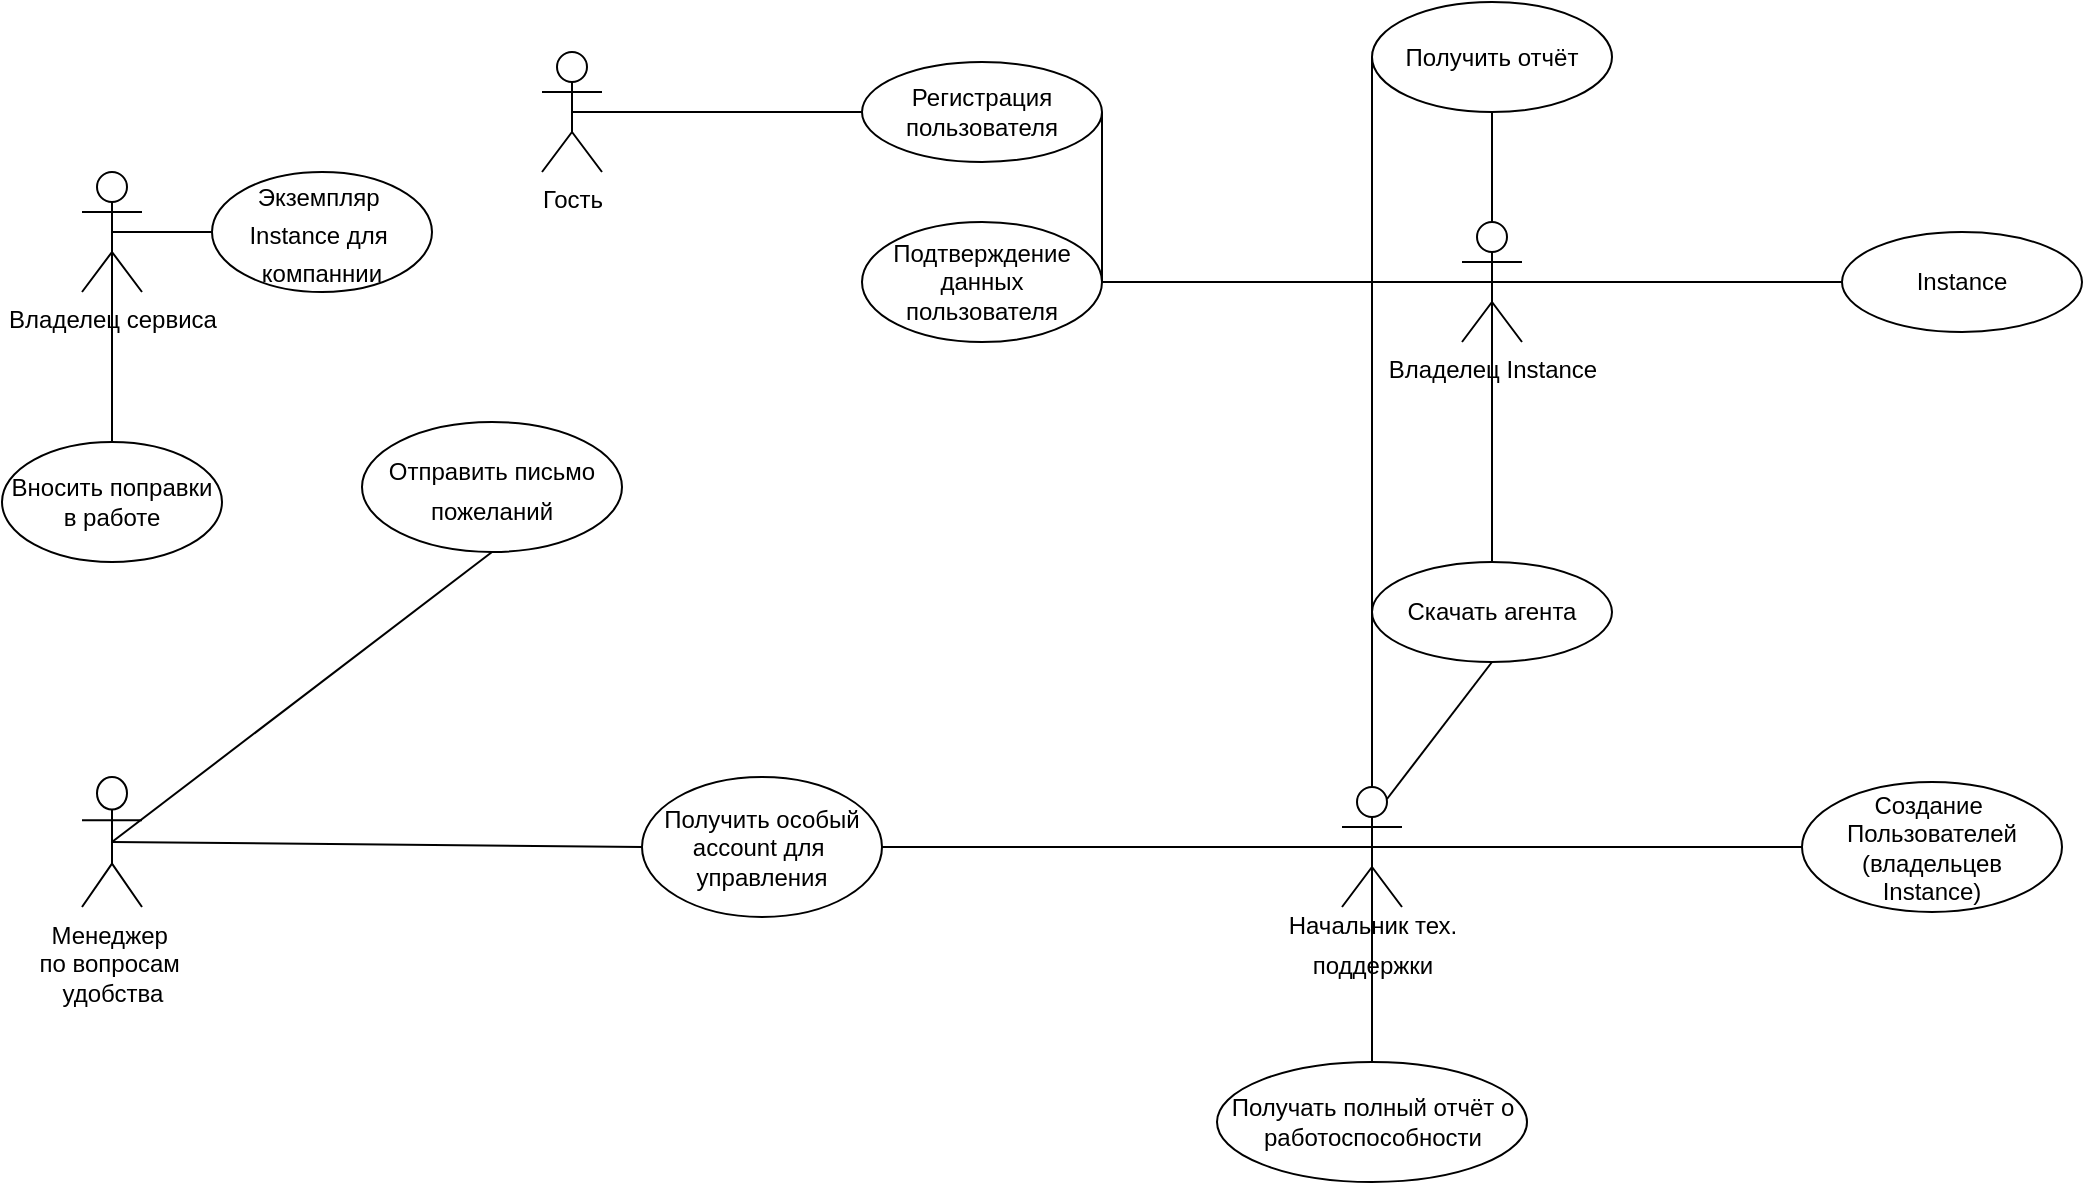 <mxfile version="20.7.4" type="device"><diagram name="Page-1" id="58cdce13-f638-feb5-8d6f-7d28b1aa9fa0"><mxGraphModel dx="1300" dy="1577" grid="1" gridSize="10" guides="1" tooltips="1" connect="1" arrows="1" fold="1" page="1" pageScale="1" pageWidth="1100" pageHeight="850" background="none" math="0" shadow="0"><root><mxCell id="0"/><mxCell id="1" parent="0"/><mxCell id="0CcD9qpglvXBouMYWN6T-1" value="Гость&lt;br&gt;" style="shape=umlActor;verticalLabelPosition=bottom;verticalAlign=top;html=1;outlineConnect=0;" parent="1" vertex="1"><mxGeometry x="270" y="5" width="30" height="60" as="geometry"/></mxCell><mxCell id="0CcD9qpglvXBouMYWN6T-4" value="Регистрация пользователя" style="ellipse;whiteSpace=wrap;html=1;" parent="1" vertex="1"><mxGeometry x="430" y="10" width="120" height="50" as="geometry"/></mxCell><mxCell id="0CcD9qpglvXBouMYWN6T-13" value="Подтверждение данных пользователя" style="ellipse;whiteSpace=wrap;html=1;" parent="1" vertex="1"><mxGeometry x="430" y="90" width="120" height="60" as="geometry"/></mxCell><mxCell id="0CcD9qpglvXBouMYWN6T-14" value="Владелец Instance" style="shape=umlActor;verticalLabelPosition=bottom;verticalAlign=top;html=1;outlineConnect=0;" parent="1" vertex="1"><mxGeometry x="730" y="90" width="30" height="60" as="geometry"/></mxCell><mxCell id="0CcD9qpglvXBouMYWN6T-16" value="Скачать агента" style="ellipse;whiteSpace=wrap;html=1;" parent="1" vertex="1"><mxGeometry x="685" y="260" width="120" height="50" as="geometry"/></mxCell><mxCell id="0CcD9qpglvXBouMYWN6T-17" value="Получить отчёт" style="ellipse;whiteSpace=wrap;html=1;" parent="1" vertex="1"><mxGeometry x="685" y="-20" width="120" height="55" as="geometry"/></mxCell><mxCell id="0CcD9qpglvXBouMYWN6T-19" value="&amp;nbsp;" style="shape=umlActor;verticalLabelPosition=bottom;verticalAlign=top;html=1;outlineConnect=0;" parent="1" vertex="1"><mxGeometry x="670" y="372.5" width="30" height="60" as="geometry"/></mxCell><mxCell id="0CcD9qpglvXBouMYWN6T-25" value="Получать полный отчёт о работоспособности" style="ellipse;whiteSpace=wrap;html=1;" parent="1" vertex="1"><mxGeometry x="607.5" y="510" width="155" height="60" as="geometry"/></mxCell><mxCell id="0CcD9qpglvXBouMYWN6T-32" value="Менеджер&amp;nbsp;&lt;br&gt;по вопросам&amp;nbsp;&lt;br&gt;удобства" style="shape=umlActor;verticalLabelPosition=bottom;verticalAlign=top;html=1;outlineConnect=0;" parent="1" vertex="1"><mxGeometry x="40" y="367.5" width="30" height="65" as="geometry"/></mxCell><mxCell id="Im1nea3tPJ0QyFztuWbo-9" value="" style="endArrow=none;html=1;rounded=0;exitX=0.5;exitY=0.5;exitDx=0;exitDy=0;exitPerimeter=0;" parent="1" source="0CcD9qpglvXBouMYWN6T-14" edge="1"><mxGeometry width="50" height="50" relative="1" as="geometry"><mxPoint x="402.5" y="230" as="sourcePoint"/><mxPoint x="550" y="120" as="targetPoint"/></mxGeometry></mxCell><mxCell id="Im1nea3tPJ0QyFztuWbo-18" value="Владелец сервиса" style="shape=umlActor;verticalLabelPosition=bottom;verticalAlign=top;html=1;outlineConnect=0;" parent="1" vertex="1"><mxGeometry x="40" y="65" width="30" height="60" as="geometry"/></mxCell><mxCell id="I_oqALsNon7Ok6uF53gJ-5" value="&lt;span style=&quot;font-size: 12px;&quot;&gt;Отправить письмо пожеланий&lt;/span&gt;" style="ellipse;whiteSpace=wrap;html=1;fontSize=16;" parent="1" vertex="1"><mxGeometry x="180" y="190" width="130" height="65" as="geometry"/></mxCell><mxCell id="I_oqALsNon7Ok6uF53gJ-9" value="&lt;span style=&quot;font-size: 12px;&quot;&gt;Начальник тех.&lt;br&gt;поддержки&lt;br&gt;&lt;/span&gt;" style="text;html=1;align=center;verticalAlign=middle;resizable=0;points=[];autosize=1;strokeColor=none;fillColor=none;fontSize=16;" parent="1" vertex="1"><mxGeometry x="630" y="425" width="110" height="50" as="geometry"/></mxCell><mxCell id="I_oqALsNon7Ok6uF53gJ-15" value="Создание&amp;nbsp;&lt;br&gt;Пользователей&lt;br&gt;(владельцев&lt;br&gt;Instance)" style="ellipse;whiteSpace=wrap;html=1;" parent="1" vertex="1"><mxGeometry x="900" y="370" width="130" height="65" as="geometry"/></mxCell><mxCell id="I_oqALsNon7Ok6uF53gJ-17" value="&lt;span style=&quot;font-size: 12px;&quot;&gt;Экземпляр&amp;nbsp;&lt;br&gt;Instance для&amp;nbsp;&lt;br&gt;компаннии&lt;br&gt;&lt;/span&gt;" style="ellipse;whiteSpace=wrap;html=1;fontSize=16;" parent="1" vertex="1"><mxGeometry x="105" y="65" width="110" height="60" as="geometry"/></mxCell><mxCell id="I_oqALsNon7Ok6uF53gJ-26" value="Получить особый&lt;br&gt;account для&amp;nbsp;&lt;br&gt;управления" style="ellipse;whiteSpace=wrap;html=1;" parent="1" vertex="1"><mxGeometry x="320" y="367.5" width="120" height="70" as="geometry"/></mxCell><mxCell id="I_oqALsNon7Ok6uF53gJ-29" value="Instance" style="ellipse;whiteSpace=wrap;html=1;" parent="1" vertex="1"><mxGeometry x="920" y="95" width="120" height="50" as="geometry"/></mxCell><mxCell id="l7E3ETzKWz9fgXn831V7-7" value="Вносить поправки&lt;br&gt;в работе" style="ellipse;whiteSpace=wrap;html=1;" parent="1" vertex="1"><mxGeometry y="200" width="110" height="60" as="geometry"/></mxCell><mxCell id="6FdmNncs42urMTk26jaf-2" value="" style="endArrow=none;html=1;rounded=0;exitX=0.5;exitY=0.5;exitDx=0;exitDy=0;exitPerimeter=0;entryX=0;entryY=0.5;entryDx=0;entryDy=0;" edge="1" parent="1" source="Im1nea3tPJ0QyFztuWbo-18" target="I_oqALsNon7Ok6uF53gJ-17"><mxGeometry width="50" height="50" relative="1" as="geometry"><mxPoint x="440" y="260" as="sourcePoint"/><mxPoint x="490" y="210" as="targetPoint"/></mxGeometry></mxCell><mxCell id="6FdmNncs42urMTk26jaf-3" value="" style="endArrow=none;html=1;rounded=0;exitX=0.5;exitY=0.5;exitDx=0;exitDy=0;exitPerimeter=0;entryX=0;entryY=0.5;entryDx=0;entryDy=0;" edge="1" parent="1" source="0CcD9qpglvXBouMYWN6T-1" target="0CcD9qpglvXBouMYWN6T-4"><mxGeometry width="50" height="50" relative="1" as="geometry"><mxPoint x="440" y="260" as="sourcePoint"/><mxPoint x="490" y="210" as="targetPoint"/></mxGeometry></mxCell><mxCell id="6FdmNncs42urMTk26jaf-4" value="" style="endArrow=none;html=1;rounded=0;exitX=1;exitY=0.5;exitDx=0;exitDy=0;entryX=1;entryY=0.5;entryDx=0;entryDy=0;" edge="1" parent="1" source="0CcD9qpglvXBouMYWN6T-4" target="0CcD9qpglvXBouMYWN6T-13"><mxGeometry width="50" height="50" relative="1" as="geometry"><mxPoint x="440" y="260" as="sourcePoint"/><mxPoint x="490" y="210" as="targetPoint"/></mxGeometry></mxCell><mxCell id="6FdmNncs42urMTk26jaf-5" value="" style="endArrow=none;html=1;rounded=0;exitX=0.5;exitY=0;exitDx=0;exitDy=0;exitPerimeter=0;entryX=0;entryY=0.5;entryDx=0;entryDy=0;" edge="1" parent="1" source="0CcD9qpglvXBouMYWN6T-19" target="0CcD9qpglvXBouMYWN6T-17"><mxGeometry width="50" height="50" relative="1" as="geometry"><mxPoint x="690" y="370" as="sourcePoint"/><mxPoint x="490" y="210" as="targetPoint"/></mxGeometry></mxCell><mxCell id="6FdmNncs42urMTk26jaf-6" value="" style="endArrow=none;html=1;rounded=0;entryX=0.5;entryY=1;entryDx=0;entryDy=0;exitX=0.75;exitY=0.1;exitDx=0;exitDy=0;exitPerimeter=0;" edge="1" parent="1" source="0CcD9qpglvXBouMYWN6T-19" target="0CcD9qpglvXBouMYWN6T-16"><mxGeometry width="50" height="50" relative="1" as="geometry"><mxPoint x="745" y="380" as="sourcePoint"/><mxPoint x="490" y="210" as="targetPoint"/></mxGeometry></mxCell><mxCell id="6FdmNncs42urMTk26jaf-9" value="" style="endArrow=none;html=1;rounded=0;entryX=0.5;entryY=1;entryDx=0;entryDy=0;exitX=0.5;exitY=0;exitDx=0;exitDy=0;exitPerimeter=0;" edge="1" parent="1" source="0CcD9qpglvXBouMYWN6T-14" target="0CcD9qpglvXBouMYWN6T-17"><mxGeometry width="50" height="50" relative="1" as="geometry"><mxPoint x="440" y="260" as="sourcePoint"/><mxPoint x="490" y="210" as="targetPoint"/></mxGeometry></mxCell><mxCell id="6FdmNncs42urMTk26jaf-10" value="" style="endArrow=none;html=1;rounded=0;entryX=0;entryY=0.5;entryDx=0;entryDy=0;exitX=0.5;exitY=0.5;exitDx=0;exitDy=0;exitPerimeter=0;" edge="1" parent="1" source="0CcD9qpglvXBouMYWN6T-14" target="I_oqALsNon7Ok6uF53gJ-29"><mxGeometry width="50" height="50" relative="1" as="geometry"><mxPoint x="460" y="260" as="sourcePoint"/><mxPoint x="510" y="210" as="targetPoint"/></mxGeometry></mxCell><mxCell id="6FdmNncs42urMTk26jaf-11" value="" style="endArrow=none;html=1;rounded=0;entryX=0.5;entryY=0.5;entryDx=0;entryDy=0;entryPerimeter=0;exitX=0.5;exitY=0;exitDx=0;exitDy=0;" edge="1" parent="1" source="0CcD9qpglvXBouMYWN6T-16" target="0CcD9qpglvXBouMYWN6T-14"><mxGeometry width="50" height="50" relative="1" as="geometry"><mxPoint x="460" y="260" as="sourcePoint"/><mxPoint x="510" y="210" as="targetPoint"/></mxGeometry></mxCell><mxCell id="6FdmNncs42urMTk26jaf-12" value="" style="endArrow=none;html=1;rounded=0;exitX=0.5;exitY=0.5;exitDx=0;exitDy=0;exitPerimeter=0;entryX=0.5;entryY=1;entryDx=0;entryDy=0;" edge="1" parent="1" source="0CcD9qpglvXBouMYWN6T-32" target="I_oqALsNon7Ok6uF53gJ-5"><mxGeometry width="50" height="50" relative="1" as="geometry"><mxPoint x="460" y="260" as="sourcePoint"/><mxPoint x="510" y="210" as="targetPoint"/></mxGeometry></mxCell><mxCell id="6FdmNncs42urMTk26jaf-13" value="" style="endArrow=none;html=1;rounded=0;entryX=0.5;entryY=0.5;entryDx=0;entryDy=0;entryPerimeter=0;exitX=0.5;exitY=0;exitDx=0;exitDy=0;" edge="1" parent="1" source="l7E3ETzKWz9fgXn831V7-7" target="Im1nea3tPJ0QyFztuWbo-18"><mxGeometry width="50" height="50" relative="1" as="geometry"><mxPoint x="460" y="260" as="sourcePoint"/><mxPoint x="510" y="210" as="targetPoint"/></mxGeometry></mxCell><mxCell id="6FdmNncs42urMTk26jaf-14" value="" style="endArrow=none;html=1;rounded=0;exitX=0.5;exitY=0.5;exitDx=0;exitDy=0;exitPerimeter=0;entryX=0;entryY=0.5;entryDx=0;entryDy=0;" edge="1" parent="1" source="0CcD9qpglvXBouMYWN6T-32" target="I_oqALsNon7Ok6uF53gJ-26"><mxGeometry width="50" height="50" relative="1" as="geometry"><mxPoint x="460" y="260" as="sourcePoint"/><mxPoint x="510" y="210" as="targetPoint"/></mxGeometry></mxCell><mxCell id="6FdmNncs42urMTk26jaf-15" value="" style="endArrow=none;html=1;rounded=0;exitX=1;exitY=0.5;exitDx=0;exitDy=0;entryX=0.5;entryY=0.5;entryDx=0;entryDy=0;entryPerimeter=0;" edge="1" parent="1" source="I_oqALsNon7Ok6uF53gJ-26" target="0CcD9qpglvXBouMYWN6T-19"><mxGeometry width="50" height="50" relative="1" as="geometry"><mxPoint x="460" y="260" as="sourcePoint"/><mxPoint x="510" y="210" as="targetPoint"/></mxGeometry></mxCell><mxCell id="6FdmNncs42urMTk26jaf-17" value="" style="endArrow=none;html=1;rounded=0;entryX=0;entryY=0.5;entryDx=0;entryDy=0;exitX=0.5;exitY=0.5;exitDx=0;exitDy=0;exitPerimeter=0;" edge="1" parent="1" source="0CcD9qpglvXBouMYWN6T-19" target="I_oqALsNon7Ok6uF53gJ-15"><mxGeometry width="50" height="50" relative="1" as="geometry"><mxPoint x="580" y="320" as="sourcePoint"/><mxPoint x="630" y="270" as="targetPoint"/></mxGeometry></mxCell><mxCell id="6FdmNncs42urMTk26jaf-19" value="" style="endArrow=none;html=1;rounded=0;exitX=0.5;exitY=0;exitDx=0;exitDy=0;entryX=0.5;entryY=0.5;entryDx=0;entryDy=0;entryPerimeter=0;" edge="1" parent="1" source="0CcD9qpglvXBouMYWN6T-25" target="0CcD9qpglvXBouMYWN6T-19"><mxGeometry width="50" height="50" relative="1" as="geometry"><mxPoint x="580" y="320" as="sourcePoint"/><mxPoint x="630" y="270" as="targetPoint"/></mxGeometry></mxCell></root></mxGraphModel></diagram></mxfile>